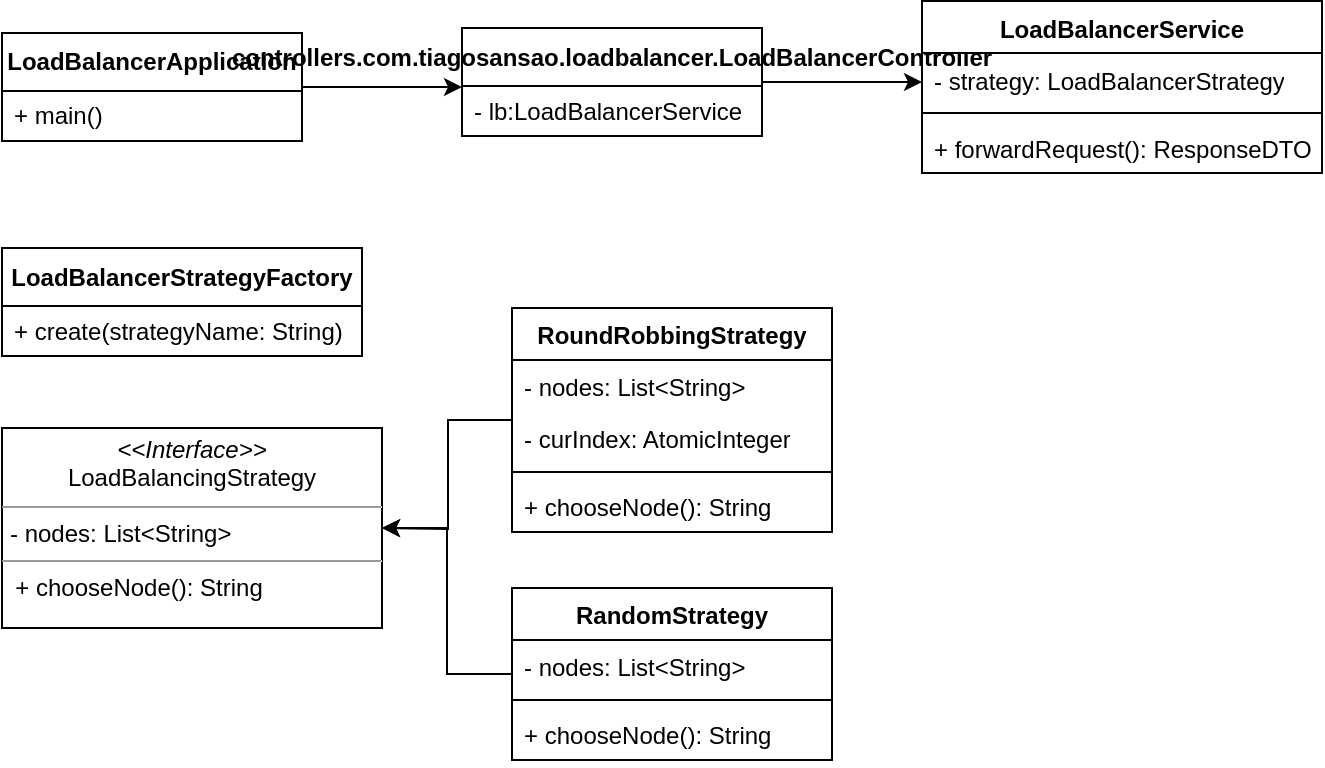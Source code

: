 <mxfile version="22.1.18" type="device">
  <diagram name="Page-1" id="pkwLkT69v_CPJkbpU0uR">
    <mxGraphModel dx="1402" dy="528" grid="1" gridSize="10" guides="1" tooltips="1" connect="1" arrows="1" fold="1" page="1" pageScale="1" pageWidth="850" pageHeight="1100" math="0" shadow="0">
      <root>
        <mxCell id="0" />
        <mxCell id="1" parent="0" />
        <mxCell id="fP1M1E38PqINTnIdfP0b-8" value="" style="edgeStyle=orthogonalEdgeStyle;rounded=0;orthogonalLoop=1;jettySize=auto;html=1;" edge="1" parent="1" source="fP1M1E38PqINTnIdfP0b-2">
          <mxGeometry relative="1" as="geometry">
            <mxPoint x="240.0" y="279.5" as="targetPoint" />
          </mxGeometry>
        </mxCell>
        <mxCell id="fP1M1E38PqINTnIdfP0b-2" value="LoadBalancerApplication" style="swimlane;fontStyle=1;align=center;verticalAlign=middle;childLayout=stackLayout;horizontal=1;startSize=29;horizontalStack=0;resizeParent=1;resizeParentMax=0;resizeLast=0;collapsible=0;marginBottom=0;html=1;whiteSpace=wrap;" vertex="1" parent="1">
          <mxGeometry x="10" y="252.5" width="150" height="54" as="geometry" />
        </mxCell>
        <mxCell id="fP1M1E38PqINTnIdfP0b-4" value="+ main()" style="text;html=1;strokeColor=none;fillColor=none;align=left;verticalAlign=middle;spacingLeft=4;spacingRight=4;overflow=hidden;rotatable=0;points=[[0,0.5],[1,0.5]];portConstraint=eastwest;whiteSpace=wrap;" vertex="1" parent="fP1M1E38PqINTnIdfP0b-2">
          <mxGeometry y="29" width="150" height="25" as="geometry" />
        </mxCell>
        <mxCell id="fP1M1E38PqINTnIdfP0b-21" value="" style="edgeStyle=orthogonalEdgeStyle;rounded=0;orthogonalLoop=1;jettySize=auto;html=1;" edge="1" parent="1" source="fP1M1E38PqINTnIdfP0b-9">
          <mxGeometry relative="1" as="geometry">
            <mxPoint x="470.0" y="277" as="targetPoint" />
          </mxGeometry>
        </mxCell>
        <mxCell id="fP1M1E38PqINTnIdfP0b-9" value="controllers.com.tiagosansao.loadbalancer.LoadBalancerController" style="swimlane;fontStyle=1;align=center;verticalAlign=middle;childLayout=stackLayout;horizontal=1;startSize=29;horizontalStack=0;resizeParent=1;resizeParentMax=0;resizeLast=0;collapsible=0;marginBottom=0;html=1;whiteSpace=wrap;" vertex="1" parent="1">
          <mxGeometry x="240" y="250" width="150" height="54" as="geometry" />
        </mxCell>
        <mxCell id="fP1M1E38PqINTnIdfP0b-11" value="- lb:LoadBalancerService&amp;nbsp;" style="text;html=1;strokeColor=none;fillColor=none;align=left;verticalAlign=middle;spacingLeft=4;spacingRight=4;overflow=hidden;rotatable=0;points=[[0,0.5],[1,0.5]];portConstraint=eastwest;whiteSpace=wrap;" vertex="1" parent="fP1M1E38PqINTnIdfP0b-9">
          <mxGeometry y="29" width="150" height="25" as="geometry" />
        </mxCell>
        <mxCell id="fP1M1E38PqINTnIdfP0b-22" value="LoadBalancerStrategyFactory" style="swimlane;fontStyle=1;align=center;verticalAlign=middle;childLayout=stackLayout;horizontal=1;startSize=29;horizontalStack=0;resizeParent=1;resizeParentMax=0;resizeLast=0;collapsible=0;marginBottom=0;html=1;whiteSpace=wrap;" vertex="1" parent="1">
          <mxGeometry x="10" y="360" width="180" height="54" as="geometry" />
        </mxCell>
        <mxCell id="fP1M1E38PqINTnIdfP0b-24" value="+ create(strategyName: String)" style="text;html=1;strokeColor=none;fillColor=none;align=left;verticalAlign=middle;spacingLeft=4;spacingRight=4;overflow=hidden;rotatable=0;points=[[0,0.5],[1,0.5]];portConstraint=eastwest;whiteSpace=wrap;" vertex="1" parent="fP1M1E38PqINTnIdfP0b-22">
          <mxGeometry y="29" width="180" height="25" as="geometry" />
        </mxCell>
        <mxCell id="fP1M1E38PqINTnIdfP0b-30" value="&lt;p style=&quot;margin:0px;margin-top:4px;text-align:center;&quot;&gt;&lt;i&gt;&amp;lt;&amp;lt;Interface&amp;gt;&amp;gt;&lt;/i&gt;&lt;br&gt;LoadBalancingStrategy&lt;br&gt;&lt;/p&gt;&lt;hr size=&quot;1&quot;&gt;&lt;p style=&quot;margin:0px;margin-left:4px;&quot;&gt;- nodes: List&amp;lt;String&amp;gt;&lt;br&gt;&lt;/p&gt;&lt;hr size=&quot;1&quot;&gt;&amp;nbsp; + chooseNode(): String" style="verticalAlign=top;align=left;overflow=fill;fontSize=12;fontFamily=Helvetica;html=1;whiteSpace=wrap;" vertex="1" parent="1">
          <mxGeometry x="10" y="450" width="190" height="100" as="geometry" />
        </mxCell>
        <mxCell id="fP1M1E38PqINTnIdfP0b-36" style="edgeStyle=orthogonalEdgeStyle;rounded=0;orthogonalLoop=1;jettySize=auto;html=1;" edge="1" parent="1" source="fP1M1E38PqINTnIdfP0b-32">
          <mxGeometry relative="1" as="geometry">
            <mxPoint x="200" y="500" as="targetPoint" />
          </mxGeometry>
        </mxCell>
        <mxCell id="fP1M1E38PqINTnIdfP0b-32" value="RoundRobbingStrategy" style="swimlane;fontStyle=1;align=center;verticalAlign=top;childLayout=stackLayout;horizontal=1;startSize=26;horizontalStack=0;resizeParent=1;resizeParentMax=0;resizeLast=0;collapsible=1;marginBottom=0;whiteSpace=wrap;html=1;" vertex="1" parent="1">
          <mxGeometry x="265" y="390" width="160" height="112" as="geometry" />
        </mxCell>
        <mxCell id="fP1M1E38PqINTnIdfP0b-33" value="- nodes: List&amp;lt;String&amp;gt;" style="text;strokeColor=none;fillColor=none;align=left;verticalAlign=top;spacingLeft=4;spacingRight=4;overflow=hidden;rotatable=0;points=[[0,0.5],[1,0.5]];portConstraint=eastwest;whiteSpace=wrap;html=1;" vertex="1" parent="fP1M1E38PqINTnIdfP0b-32">
          <mxGeometry y="26" width="160" height="26" as="geometry" />
        </mxCell>
        <mxCell id="fP1M1E38PqINTnIdfP0b-38" value="- curIndex: AtomicInteger" style="text;strokeColor=none;fillColor=none;align=left;verticalAlign=top;spacingLeft=4;spacingRight=4;overflow=hidden;rotatable=0;points=[[0,0.5],[1,0.5]];portConstraint=eastwest;whiteSpace=wrap;html=1;" vertex="1" parent="fP1M1E38PqINTnIdfP0b-32">
          <mxGeometry y="52" width="160" height="26" as="geometry" />
        </mxCell>
        <mxCell id="fP1M1E38PqINTnIdfP0b-34" value="" style="line;strokeWidth=1;fillColor=none;align=left;verticalAlign=middle;spacingTop=-1;spacingLeft=3;spacingRight=3;rotatable=0;labelPosition=right;points=[];portConstraint=eastwest;strokeColor=inherit;" vertex="1" parent="fP1M1E38PqINTnIdfP0b-32">
          <mxGeometry y="78" width="160" height="8" as="geometry" />
        </mxCell>
        <mxCell id="fP1M1E38PqINTnIdfP0b-35" value="+ chooseNode(): String" style="text;strokeColor=none;fillColor=none;align=left;verticalAlign=top;spacingLeft=4;spacingRight=4;overflow=hidden;rotatable=0;points=[[0,0.5],[1,0.5]];portConstraint=eastwest;whiteSpace=wrap;html=1;" vertex="1" parent="fP1M1E38PqINTnIdfP0b-32">
          <mxGeometry y="86" width="160" height="26" as="geometry" />
        </mxCell>
        <mxCell id="fP1M1E38PqINTnIdfP0b-44" style="edgeStyle=orthogonalEdgeStyle;rounded=0;orthogonalLoop=1;jettySize=auto;html=1;entryX=1;entryY=0.5;entryDx=0;entryDy=0;" edge="1" parent="1" source="fP1M1E38PqINTnIdfP0b-39" target="fP1M1E38PqINTnIdfP0b-30">
          <mxGeometry relative="1" as="geometry" />
        </mxCell>
        <mxCell id="fP1M1E38PqINTnIdfP0b-39" value="RandomStrategy" style="swimlane;fontStyle=1;align=center;verticalAlign=top;childLayout=stackLayout;horizontal=1;startSize=26;horizontalStack=0;resizeParent=1;resizeParentMax=0;resizeLast=0;collapsible=1;marginBottom=0;whiteSpace=wrap;html=1;" vertex="1" parent="1">
          <mxGeometry x="265" y="530" width="160" height="86" as="geometry" />
        </mxCell>
        <mxCell id="fP1M1E38PqINTnIdfP0b-40" value="- nodes: List&amp;lt;String&amp;gt;" style="text;strokeColor=none;fillColor=none;align=left;verticalAlign=top;spacingLeft=4;spacingRight=4;overflow=hidden;rotatable=0;points=[[0,0.5],[1,0.5]];portConstraint=eastwest;whiteSpace=wrap;html=1;" vertex="1" parent="fP1M1E38PqINTnIdfP0b-39">
          <mxGeometry y="26" width="160" height="26" as="geometry" />
        </mxCell>
        <mxCell id="fP1M1E38PqINTnIdfP0b-42" value="" style="line;strokeWidth=1;fillColor=none;align=left;verticalAlign=middle;spacingTop=-1;spacingLeft=3;spacingRight=3;rotatable=0;labelPosition=right;points=[];portConstraint=eastwest;strokeColor=inherit;" vertex="1" parent="fP1M1E38PqINTnIdfP0b-39">
          <mxGeometry y="52" width="160" height="8" as="geometry" />
        </mxCell>
        <mxCell id="fP1M1E38PqINTnIdfP0b-43" value="+ chooseNode(): String" style="text;strokeColor=none;fillColor=none;align=left;verticalAlign=top;spacingLeft=4;spacingRight=4;overflow=hidden;rotatable=0;points=[[0,0.5],[1,0.5]];portConstraint=eastwest;whiteSpace=wrap;html=1;" vertex="1" parent="fP1M1E38PqINTnIdfP0b-39">
          <mxGeometry y="60" width="160" height="26" as="geometry" />
        </mxCell>
        <mxCell id="fP1M1E38PqINTnIdfP0b-45" value="LoadBalancerService" style="swimlane;fontStyle=1;align=center;verticalAlign=top;childLayout=stackLayout;horizontal=1;startSize=26;horizontalStack=0;resizeParent=1;resizeParentMax=0;resizeLast=0;collapsible=1;marginBottom=0;whiteSpace=wrap;html=1;" vertex="1" parent="1">
          <mxGeometry x="470" y="236.5" width="200" height="86" as="geometry" />
        </mxCell>
        <mxCell id="fP1M1E38PqINTnIdfP0b-46" value="- strategy: LoadBalancerStrategy" style="text;strokeColor=none;fillColor=none;align=left;verticalAlign=top;spacingLeft=4;spacingRight=4;overflow=hidden;rotatable=0;points=[[0,0.5],[1,0.5]];portConstraint=eastwest;whiteSpace=wrap;html=1;" vertex="1" parent="fP1M1E38PqINTnIdfP0b-45">
          <mxGeometry y="26" width="200" height="26" as="geometry" />
        </mxCell>
        <mxCell id="fP1M1E38PqINTnIdfP0b-47" value="" style="line;strokeWidth=1;fillColor=none;align=left;verticalAlign=middle;spacingTop=-1;spacingLeft=3;spacingRight=3;rotatable=0;labelPosition=right;points=[];portConstraint=eastwest;strokeColor=inherit;" vertex="1" parent="fP1M1E38PqINTnIdfP0b-45">
          <mxGeometry y="52" width="200" height="8" as="geometry" />
        </mxCell>
        <mxCell id="fP1M1E38PqINTnIdfP0b-48" value="+ forwardRequest(): ResponseDTO" style="text;strokeColor=none;fillColor=none;align=left;verticalAlign=top;spacingLeft=4;spacingRight=4;overflow=hidden;rotatable=0;points=[[0,0.5],[1,0.5]];portConstraint=eastwest;whiteSpace=wrap;html=1;" vertex="1" parent="fP1M1E38PqINTnIdfP0b-45">
          <mxGeometry y="60" width="200" height="26" as="geometry" />
        </mxCell>
      </root>
    </mxGraphModel>
  </diagram>
</mxfile>
